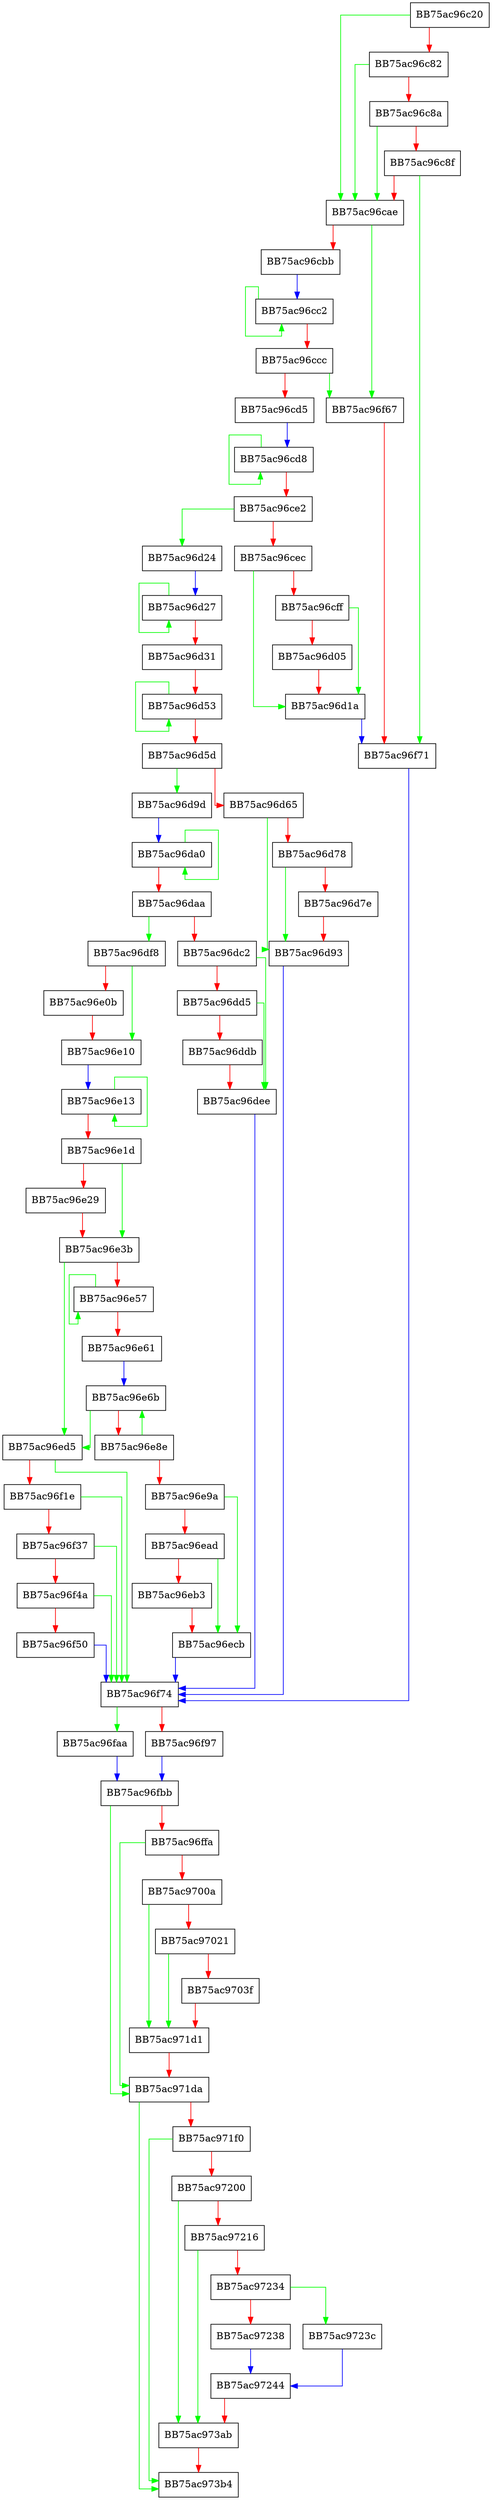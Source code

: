 digraph Recover {
  node [shape="box"];
  graph [splines=ortho];
  BB75ac96c20 -> BB75ac96cae [color="green"];
  BB75ac96c20 -> BB75ac96c82 [color="red"];
  BB75ac96c82 -> BB75ac96cae [color="green"];
  BB75ac96c82 -> BB75ac96c8a [color="red"];
  BB75ac96c8a -> BB75ac96cae [color="green"];
  BB75ac96c8a -> BB75ac96c8f [color="red"];
  BB75ac96c8f -> BB75ac96f71 [color="green"];
  BB75ac96c8f -> BB75ac96cae [color="red"];
  BB75ac96cae -> BB75ac96f67 [color="green"];
  BB75ac96cae -> BB75ac96cbb [color="red"];
  BB75ac96cbb -> BB75ac96cc2 [color="blue"];
  BB75ac96cc2 -> BB75ac96cc2 [color="green"];
  BB75ac96cc2 -> BB75ac96ccc [color="red"];
  BB75ac96ccc -> BB75ac96f67 [color="green"];
  BB75ac96ccc -> BB75ac96cd5 [color="red"];
  BB75ac96cd5 -> BB75ac96cd8 [color="blue"];
  BB75ac96cd8 -> BB75ac96cd8 [color="green"];
  BB75ac96cd8 -> BB75ac96ce2 [color="red"];
  BB75ac96ce2 -> BB75ac96d24 [color="green"];
  BB75ac96ce2 -> BB75ac96cec [color="red"];
  BB75ac96cec -> BB75ac96d1a [color="green"];
  BB75ac96cec -> BB75ac96cff [color="red"];
  BB75ac96cff -> BB75ac96d1a [color="green"];
  BB75ac96cff -> BB75ac96d05 [color="red"];
  BB75ac96d05 -> BB75ac96d1a [color="red"];
  BB75ac96d1a -> BB75ac96f71 [color="blue"];
  BB75ac96d24 -> BB75ac96d27 [color="blue"];
  BB75ac96d27 -> BB75ac96d27 [color="green"];
  BB75ac96d27 -> BB75ac96d31 [color="red"];
  BB75ac96d31 -> BB75ac96d53 [color="red"];
  BB75ac96d53 -> BB75ac96d53 [color="green"];
  BB75ac96d53 -> BB75ac96d5d [color="red"];
  BB75ac96d5d -> BB75ac96d9d [color="green"];
  BB75ac96d5d -> BB75ac96d65 [color="red"];
  BB75ac96d65 -> BB75ac96d93 [color="green"];
  BB75ac96d65 -> BB75ac96d78 [color="red"];
  BB75ac96d78 -> BB75ac96d93 [color="green"];
  BB75ac96d78 -> BB75ac96d7e [color="red"];
  BB75ac96d7e -> BB75ac96d93 [color="red"];
  BB75ac96d93 -> BB75ac96f74 [color="blue"];
  BB75ac96d9d -> BB75ac96da0 [color="blue"];
  BB75ac96da0 -> BB75ac96da0 [color="green"];
  BB75ac96da0 -> BB75ac96daa [color="red"];
  BB75ac96daa -> BB75ac96df8 [color="green"];
  BB75ac96daa -> BB75ac96dc2 [color="red"];
  BB75ac96dc2 -> BB75ac96dee [color="green"];
  BB75ac96dc2 -> BB75ac96dd5 [color="red"];
  BB75ac96dd5 -> BB75ac96dee [color="green"];
  BB75ac96dd5 -> BB75ac96ddb [color="red"];
  BB75ac96ddb -> BB75ac96dee [color="red"];
  BB75ac96dee -> BB75ac96f74 [color="blue"];
  BB75ac96df8 -> BB75ac96e10 [color="green"];
  BB75ac96df8 -> BB75ac96e0b [color="red"];
  BB75ac96e0b -> BB75ac96e10 [color="red"];
  BB75ac96e10 -> BB75ac96e13 [color="blue"];
  BB75ac96e13 -> BB75ac96e13 [color="green"];
  BB75ac96e13 -> BB75ac96e1d [color="red"];
  BB75ac96e1d -> BB75ac96e3b [color="green"];
  BB75ac96e1d -> BB75ac96e29 [color="red"];
  BB75ac96e29 -> BB75ac96e3b [color="red"];
  BB75ac96e3b -> BB75ac96ed5 [color="green"];
  BB75ac96e3b -> BB75ac96e57 [color="red"];
  BB75ac96e57 -> BB75ac96e57 [color="green"];
  BB75ac96e57 -> BB75ac96e61 [color="red"];
  BB75ac96e61 -> BB75ac96e6b [color="blue"];
  BB75ac96e6b -> BB75ac96ed5 [color="green"];
  BB75ac96e6b -> BB75ac96e8e [color="red"];
  BB75ac96e8e -> BB75ac96e6b [color="green"];
  BB75ac96e8e -> BB75ac96e9a [color="red"];
  BB75ac96e9a -> BB75ac96ecb [color="green"];
  BB75ac96e9a -> BB75ac96ead [color="red"];
  BB75ac96ead -> BB75ac96ecb [color="green"];
  BB75ac96ead -> BB75ac96eb3 [color="red"];
  BB75ac96eb3 -> BB75ac96ecb [color="red"];
  BB75ac96ecb -> BB75ac96f74 [color="blue"];
  BB75ac96ed5 -> BB75ac96f74 [color="green"];
  BB75ac96ed5 -> BB75ac96f1e [color="red"];
  BB75ac96f1e -> BB75ac96f74 [color="green"];
  BB75ac96f1e -> BB75ac96f37 [color="red"];
  BB75ac96f37 -> BB75ac96f74 [color="green"];
  BB75ac96f37 -> BB75ac96f4a [color="red"];
  BB75ac96f4a -> BB75ac96f74 [color="green"];
  BB75ac96f4a -> BB75ac96f50 [color="red"];
  BB75ac96f50 -> BB75ac96f74 [color="blue"];
  BB75ac96f67 -> BB75ac96f71 [color="red"];
  BB75ac96f71 -> BB75ac96f74 [color="blue"];
  BB75ac96f74 -> BB75ac96faa [color="green"];
  BB75ac96f74 -> BB75ac96f97 [color="red"];
  BB75ac96f97 -> BB75ac96fbb [color="blue"];
  BB75ac96faa -> BB75ac96fbb [color="blue"];
  BB75ac96fbb -> BB75ac971da [color="green"];
  BB75ac96fbb -> BB75ac96ffa [color="red"];
  BB75ac96ffa -> BB75ac971da [color="green"];
  BB75ac96ffa -> BB75ac9700a [color="red"];
  BB75ac9700a -> BB75ac971d1 [color="green"];
  BB75ac9700a -> BB75ac97021 [color="red"];
  BB75ac97021 -> BB75ac971d1 [color="green"];
  BB75ac97021 -> BB75ac9703f [color="red"];
  BB75ac9703f -> BB75ac971d1 [color="red"];
  BB75ac971d1 -> BB75ac971da [color="red"];
  BB75ac971da -> BB75ac973b4 [color="green"];
  BB75ac971da -> BB75ac971f0 [color="red"];
  BB75ac971f0 -> BB75ac973b4 [color="green"];
  BB75ac971f0 -> BB75ac97200 [color="red"];
  BB75ac97200 -> BB75ac973ab [color="green"];
  BB75ac97200 -> BB75ac97216 [color="red"];
  BB75ac97216 -> BB75ac973ab [color="green"];
  BB75ac97216 -> BB75ac97234 [color="red"];
  BB75ac97234 -> BB75ac9723c [color="green"];
  BB75ac97234 -> BB75ac97238 [color="red"];
  BB75ac97238 -> BB75ac97244 [color="blue"];
  BB75ac9723c -> BB75ac97244 [color="blue"];
  BB75ac97244 -> BB75ac973ab [color="red"];
  BB75ac973ab -> BB75ac973b4 [color="red"];
}